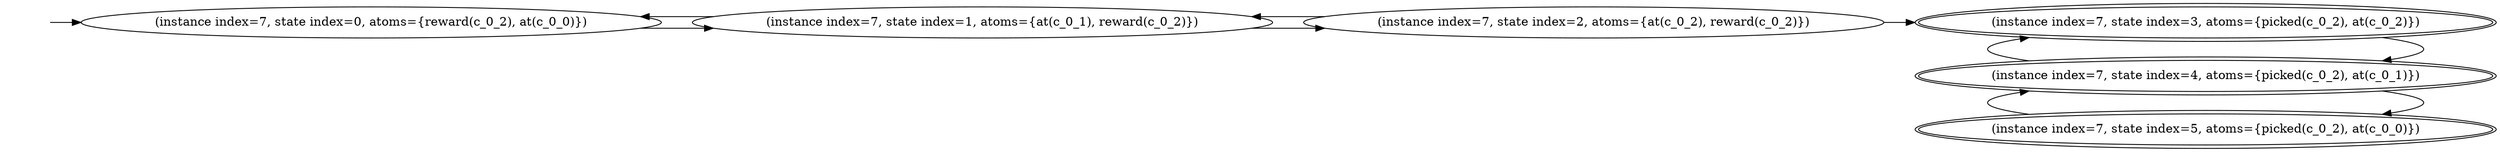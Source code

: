 digraph {
rankdir="LR"
s0[label="(instance index=7, state index=0, atoms={reward(c_0_2), at(c_0_0)})"]
s1[label="(instance index=7, state index=1, atoms={at(c_0_1), reward(c_0_2)})"]
s2[label="(instance index=7, state index=2, atoms={at(c_0_2), reward(c_0_2)})"]
s3[peripheries=2,label="(instance index=7, state index=3, atoms={picked(c_0_2), at(c_0_2)})"]
s4[peripheries=2,label="(instance index=7, state index=4, atoms={picked(c_0_2), at(c_0_1)})"]
s5[peripheries=2,label="(instance index=7, state index=5, atoms={picked(c_0_2), at(c_0_0)})"]
Dangling [ label = "", style = invis ]
{ rank = same; Dangling }
Dangling -> s0
{ rank = same; s0}
{ rank = same; s1}
{ rank = same; s2}
{ rank = same; s3,s4,s5}
{
s0->s1
}
{
s1->s2
s1->s0
}
{
s2->s3
s2->s1
}
{
s3->s4
s4->s5
s4->s3
s5->s4
}
}
